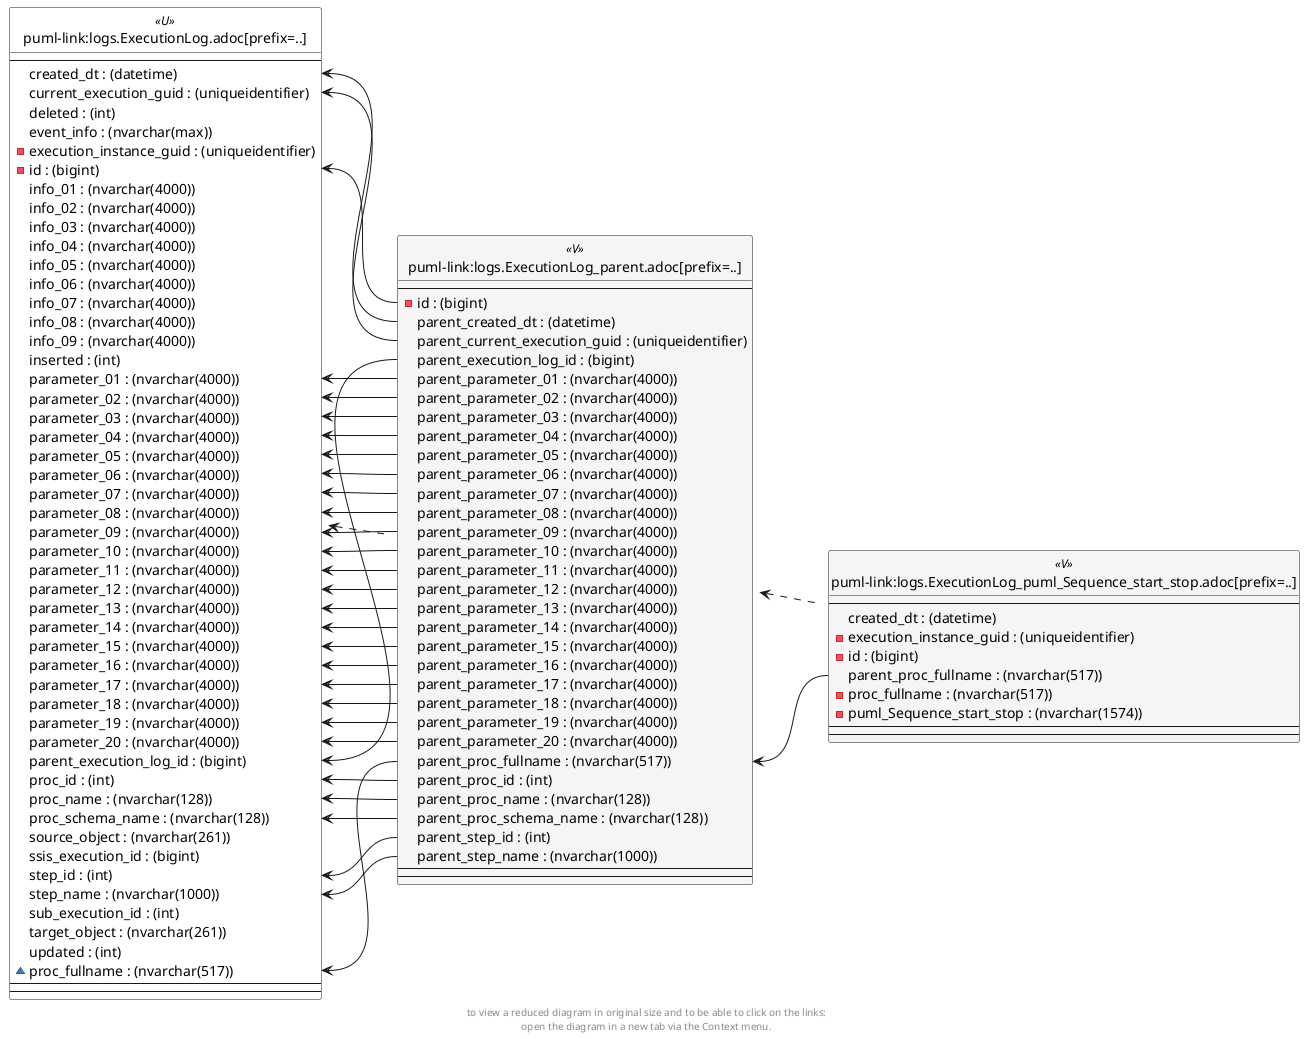 @startuml
left to right direction
'top to bottom direction
hide circle
'avoide "." issues:
set namespaceSeparator none


skinparam class {
  BackgroundColor White
  BackgroundColor<<FN>> Yellow
  BackgroundColor<<FS>> Yellow
  BackgroundColor<<FT>> LightGray
  BackgroundColor<<IF>> Yellow
  BackgroundColor<<IS>> Yellow
  BackgroundColor<<P>> Aqua
  BackgroundColor<<PC>> Aqua
  BackgroundColor<<SN>> Yellow
  BackgroundColor<<SO>> SlateBlue
  BackgroundColor<<TF>> LightGray
  BackgroundColor<<TR>> Tomato
  BackgroundColor<<U>> White
  BackgroundColor<<V>> WhiteSmoke
  BackgroundColor<<X>> Aqua
}


entity "puml-link:logs.ExecutionLog.adoc[prefix=..]" as logs.ExecutionLog << U >> {
  --
  created_dt : (datetime)
  current_execution_guid : (uniqueidentifier)
  deleted : (int)
  event_info : (nvarchar(max))
  - execution_instance_guid : (uniqueidentifier)
  - id : (bigint)
  info_01 : (nvarchar(4000))
  info_02 : (nvarchar(4000))
  info_03 : (nvarchar(4000))
  info_04 : (nvarchar(4000))
  info_05 : (nvarchar(4000))
  info_06 : (nvarchar(4000))
  info_07 : (nvarchar(4000))
  info_08 : (nvarchar(4000))
  info_09 : (nvarchar(4000))
  inserted : (int)
  parameter_01 : (nvarchar(4000))
  parameter_02 : (nvarchar(4000))
  parameter_03 : (nvarchar(4000))
  parameter_04 : (nvarchar(4000))
  parameter_05 : (nvarchar(4000))
  parameter_06 : (nvarchar(4000))
  parameter_07 : (nvarchar(4000))
  parameter_08 : (nvarchar(4000))
  parameter_09 : (nvarchar(4000))
  parameter_10 : (nvarchar(4000))
  parameter_11 : (nvarchar(4000))
  parameter_12 : (nvarchar(4000))
  parameter_13 : (nvarchar(4000))
  parameter_14 : (nvarchar(4000))
  parameter_15 : (nvarchar(4000))
  parameter_16 : (nvarchar(4000))
  parameter_17 : (nvarchar(4000))
  parameter_18 : (nvarchar(4000))
  parameter_19 : (nvarchar(4000))
  parameter_20 : (nvarchar(4000))
  parent_execution_log_id : (bigint)
  proc_id : (int)
  proc_name : (nvarchar(128))
  proc_schema_name : (nvarchar(128))
  source_object : (nvarchar(261))
  ssis_execution_id : (bigint)
  step_id : (int)
  step_name : (nvarchar(1000))
  sub_execution_id : (int)
  target_object : (nvarchar(261))
  updated : (int)
  ~ proc_fullname : (nvarchar(517))
  --
  --
}

entity "puml-link:logs.ExecutionLog_parent.adoc[prefix=..]" as logs.ExecutionLog_parent << V >> {
  --
  - id : (bigint)
  parent_created_dt : (datetime)
  parent_current_execution_guid : (uniqueidentifier)
  parent_execution_log_id : (bigint)
  parent_parameter_01 : (nvarchar(4000))
  parent_parameter_02 : (nvarchar(4000))
  parent_parameter_03 : (nvarchar(4000))
  parent_parameter_04 : (nvarchar(4000))
  parent_parameter_05 : (nvarchar(4000))
  parent_parameter_06 : (nvarchar(4000))
  parent_parameter_07 : (nvarchar(4000))
  parent_parameter_08 : (nvarchar(4000))
  parent_parameter_09 : (nvarchar(4000))
  parent_parameter_10 : (nvarchar(4000))
  parent_parameter_11 : (nvarchar(4000))
  parent_parameter_12 : (nvarchar(4000))
  parent_parameter_13 : (nvarchar(4000))
  parent_parameter_14 : (nvarchar(4000))
  parent_parameter_15 : (nvarchar(4000))
  parent_parameter_16 : (nvarchar(4000))
  parent_parameter_17 : (nvarchar(4000))
  parent_parameter_18 : (nvarchar(4000))
  parent_parameter_19 : (nvarchar(4000))
  parent_parameter_20 : (nvarchar(4000))
  parent_proc_fullname : (nvarchar(517))
  parent_proc_id : (int)
  parent_proc_name : (nvarchar(128))
  parent_proc_schema_name : (nvarchar(128))
  parent_step_id : (int)
  parent_step_name : (nvarchar(1000))
  --
  --
}

entity "puml-link:logs.ExecutionLog_puml_Sequence_start_stop.adoc[prefix=..]" as logs.ExecutionLog_puml_Sequence_start_stop << V >> {
  --
  created_dt : (datetime)
  - execution_instance_guid : (uniqueidentifier)
  - id : (bigint)
  parent_proc_fullname : (nvarchar(517))
  - proc_fullname : (nvarchar(517))
  - puml_Sequence_start_stop : (nvarchar(1574))
  --
  --
}

logs.ExecutionLog <.. logs.ExecutionLog_parent
logs.ExecutionLog_parent <.. logs.ExecutionLog_puml_Sequence_start_stop
logs.ExecutionLog::created_dt <-- logs.ExecutionLog_parent::parent_created_dt
logs.ExecutionLog::current_execution_guid <-- logs.ExecutionLog_parent::parent_current_execution_guid
logs.ExecutionLog::id <-- logs.ExecutionLog_parent::id
logs.ExecutionLog::parameter_01 <-- logs.ExecutionLog_parent::parent_parameter_01
logs.ExecutionLog::parameter_02 <-- logs.ExecutionLog_parent::parent_parameter_02
logs.ExecutionLog::parameter_03 <-- logs.ExecutionLog_parent::parent_parameter_03
logs.ExecutionLog::parameter_04 <-- logs.ExecutionLog_parent::parent_parameter_04
logs.ExecutionLog::parameter_05 <-- logs.ExecutionLog_parent::parent_parameter_05
logs.ExecutionLog::parameter_06 <-- logs.ExecutionLog_parent::parent_parameter_06
logs.ExecutionLog::parameter_07 <-- logs.ExecutionLog_parent::parent_parameter_07
logs.ExecutionLog::parameter_08 <-- logs.ExecutionLog_parent::parent_parameter_08
logs.ExecutionLog::parameter_09 <-- logs.ExecutionLog_parent::parent_parameter_09
logs.ExecutionLog::parameter_10 <-- logs.ExecutionLog_parent::parent_parameter_10
logs.ExecutionLog::parameter_11 <-- logs.ExecutionLog_parent::parent_parameter_11
logs.ExecutionLog::parameter_12 <-- logs.ExecutionLog_parent::parent_parameter_12
logs.ExecutionLog::parameter_13 <-- logs.ExecutionLog_parent::parent_parameter_13
logs.ExecutionLog::parameter_14 <-- logs.ExecutionLog_parent::parent_parameter_14
logs.ExecutionLog::parameter_15 <-- logs.ExecutionLog_parent::parent_parameter_15
logs.ExecutionLog::parameter_16 <-- logs.ExecutionLog_parent::parent_parameter_16
logs.ExecutionLog::parameter_17 <-- logs.ExecutionLog_parent::parent_parameter_17
logs.ExecutionLog::parameter_18 <-- logs.ExecutionLog_parent::parent_parameter_18
logs.ExecutionLog::parameter_19 <-- logs.ExecutionLog_parent::parent_parameter_19
logs.ExecutionLog::parameter_20 <-- logs.ExecutionLog_parent::parent_parameter_20
logs.ExecutionLog::parent_execution_log_id <-- logs.ExecutionLog_parent::parent_execution_log_id
logs.ExecutionLog::proc_fullname <-- logs.ExecutionLog_parent::parent_proc_fullname
logs.ExecutionLog::proc_id <-- logs.ExecutionLog_parent::parent_proc_id
logs.ExecutionLog::proc_name <-- logs.ExecutionLog_parent::parent_proc_name
logs.ExecutionLog::proc_schema_name <-- logs.ExecutionLog_parent::parent_proc_schema_name
logs.ExecutionLog::step_id <-- logs.ExecutionLog_parent::parent_step_id
logs.ExecutionLog::step_name <-- logs.ExecutionLog_parent::parent_step_name
logs.ExecutionLog_parent::parent_proc_fullname <-- logs.ExecutionLog_puml_Sequence_start_stop::parent_proc_fullname
footer
to view a reduced diagram in original size and to be able to click on the links:
open the diagram in a new tab via the Context menu.
end footer

@enduml

